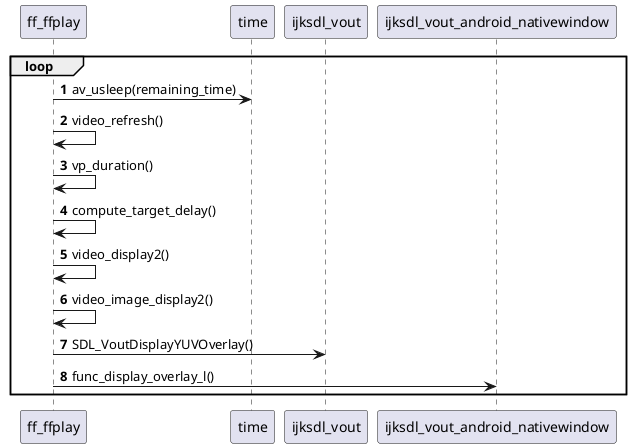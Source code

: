@startuml
autonumber
loop

ff_ffplay -> time:av_usleep(remaining_time)

ff_ffplay -> ff_ffplay:video_refresh()

ff_ffplay -> ff_ffplay:vp_duration()

ff_ffplay -> ff_ffplay:compute_target_delay()

ff_ffplay -> ff_ffplay:video_display2()

ff_ffplay -> ff_ffplay:video_image_display2()

ff_ffplay -> ijksdl_vout:SDL_VoutDisplayYUVOverlay()

ff_ffplay -> ijksdl_vout_android_nativewindow:func_display_overlay_l()

end
@enduml